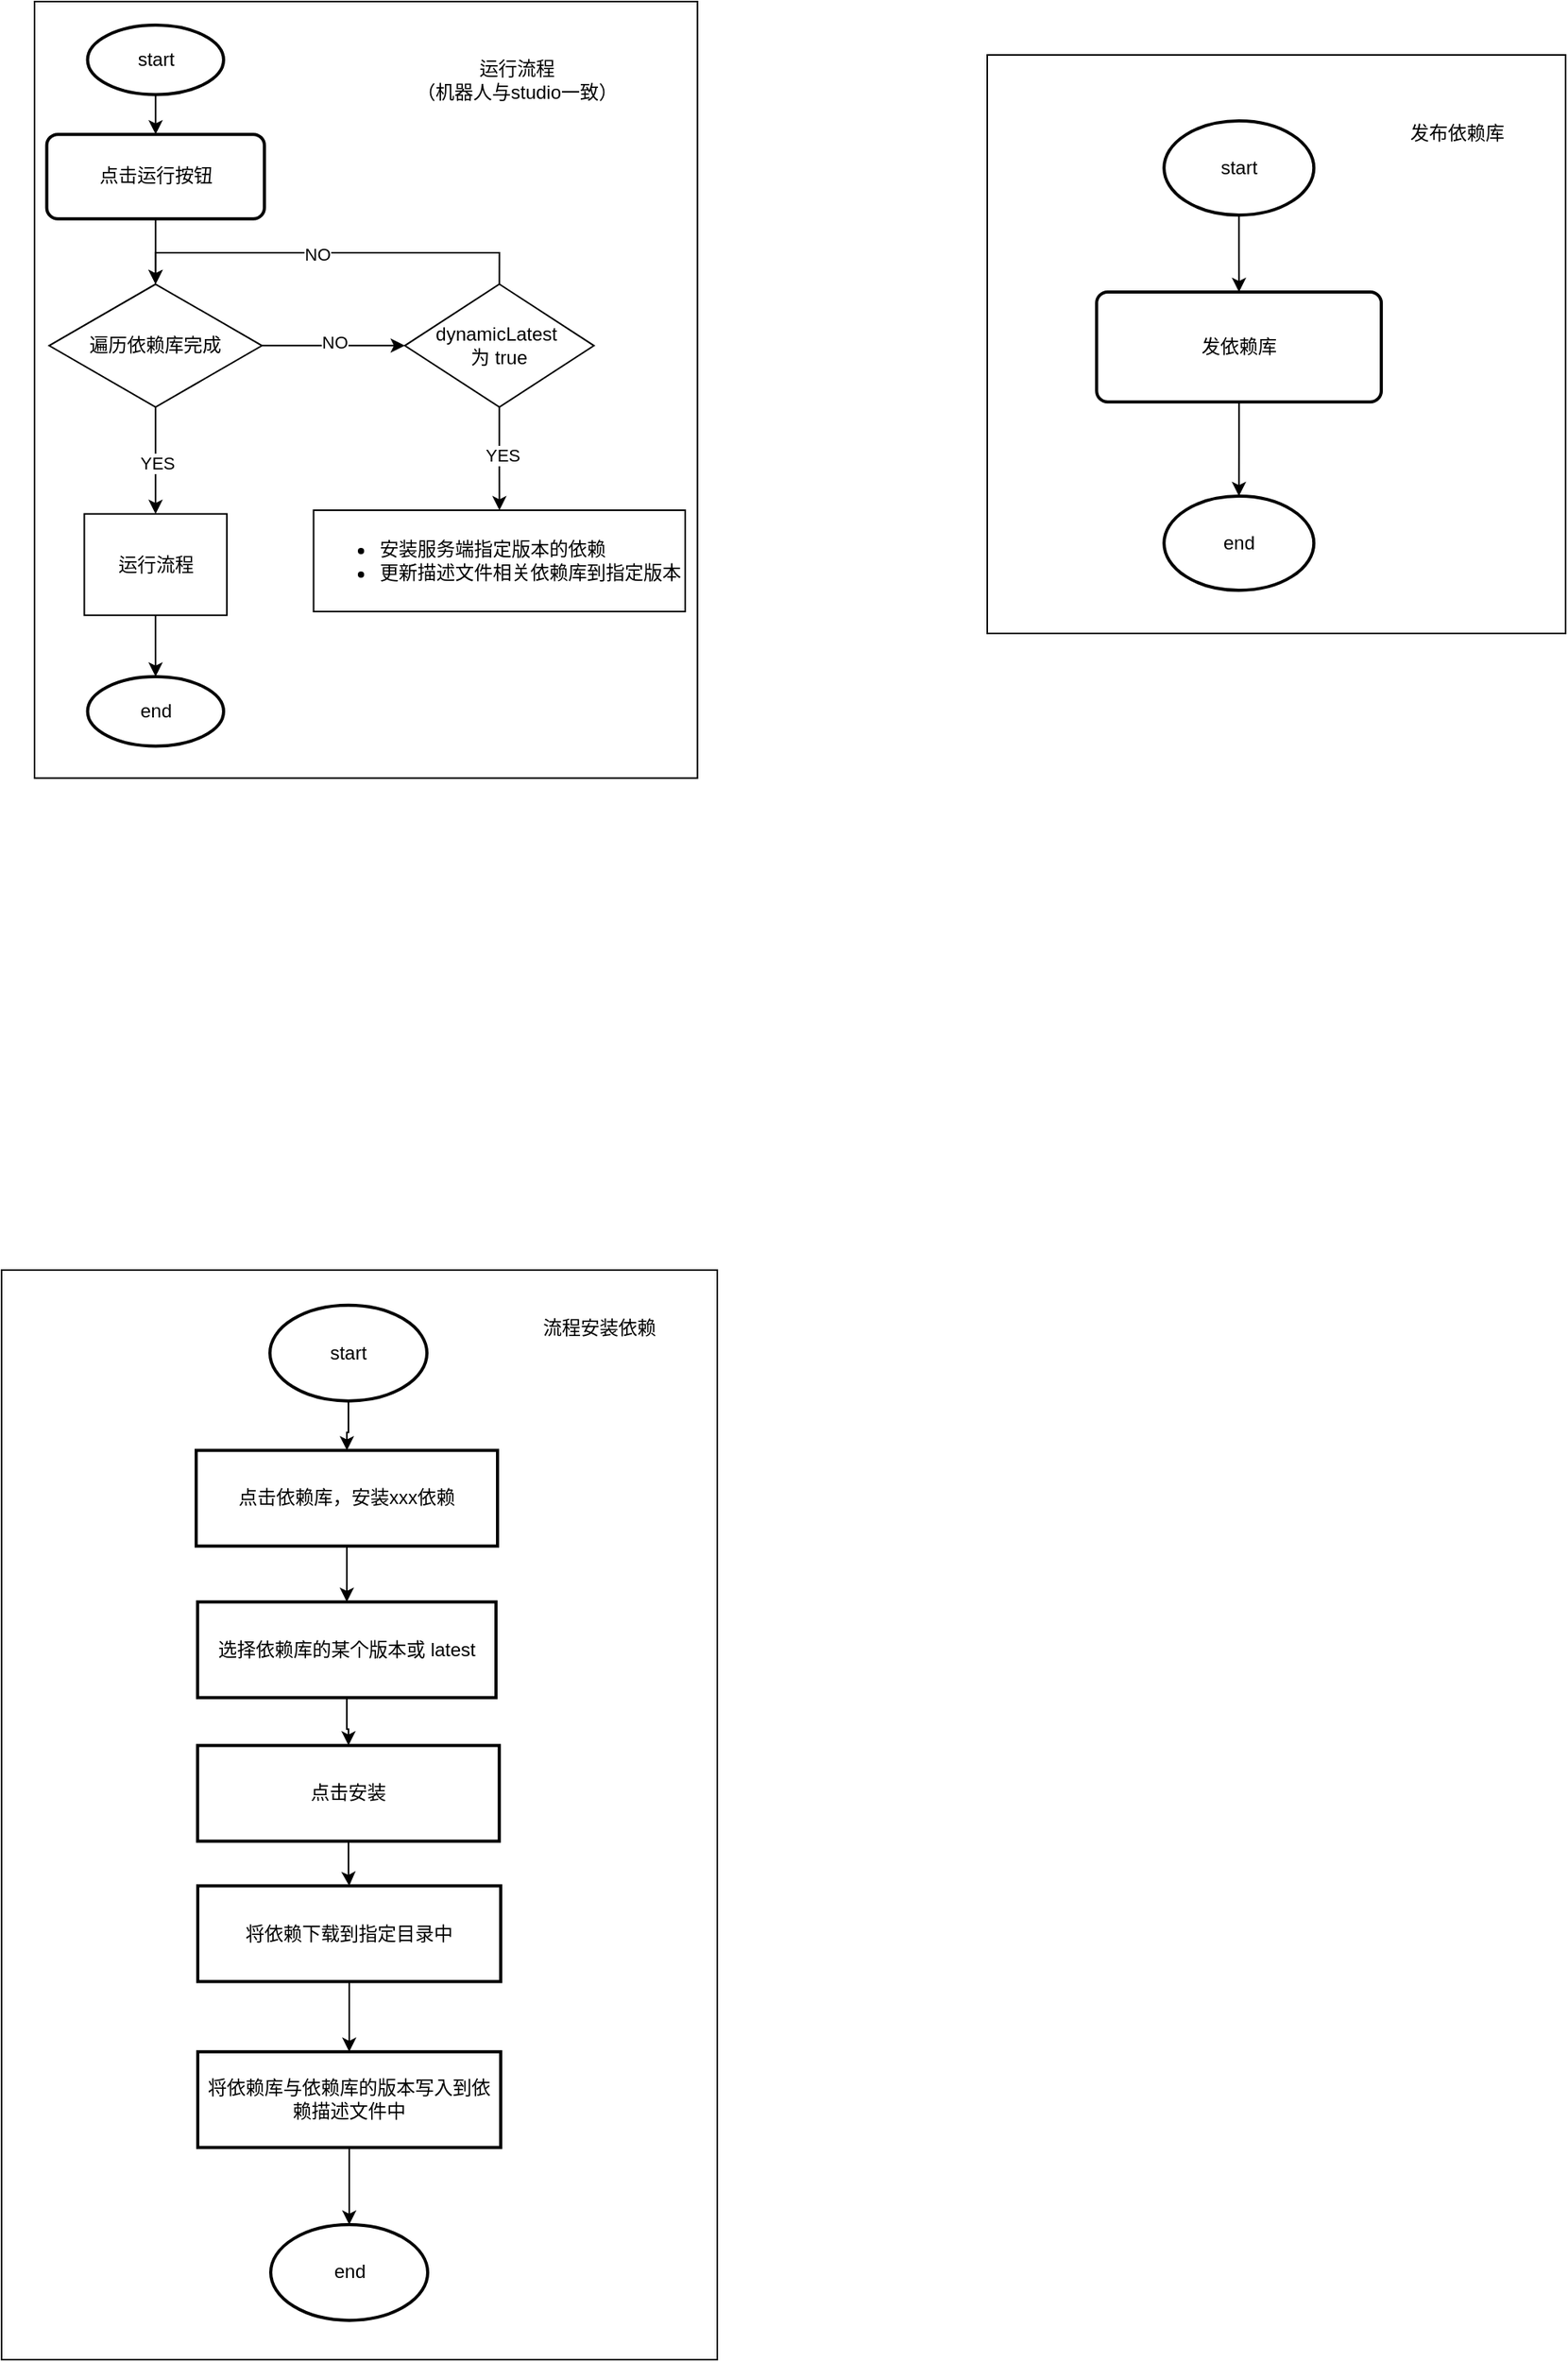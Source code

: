 <mxfile version="24.6.3" type="github">
  <diagram name="第 1 页" id="jzlJeiso7Pvc1WCV_yvY">
    <mxGraphModel dx="1034" dy="2113" grid="0" gridSize="10" guides="1" tooltips="1" connect="1" arrows="1" fold="1" page="1" pageScale="1" pageWidth="1169" pageHeight="827" math="0" shadow="0">
      <root>
        <mxCell id="0" />
        <mxCell id="1" parent="0" />
        <mxCell id="1U5JIpxvgaTDl-cOjemG-40" value="" style="group" parent="1" vertex="1" connectable="0">
          <mxGeometry x="715" y="-1538" width="368.455" height="368.455" as="geometry" />
        </mxCell>
        <mxCell id="1U5JIpxvgaTDl-cOjemG-17" value="" style="whiteSpace=wrap;html=1;aspect=fixed;strokeColor=default;container=0;" parent="1U5JIpxvgaTDl-cOjemG-40" vertex="1">
          <mxGeometry width="368.455" height="368.455" as="geometry" />
        </mxCell>
        <mxCell id="1U5JIpxvgaTDl-cOjemG-1" value="start" style="strokeWidth=2;html=1;shape=mxgraph.flowchart.start_1;whiteSpace=wrap;movable=1;resizable=1;rotatable=1;deletable=1;editable=1;locked=0;connectable=1;container=0;" parent="1U5JIpxvgaTDl-cOjemG-40" vertex="1">
          <mxGeometry x="112.636" y="42" width="95.455" height="60" as="geometry" />
        </mxCell>
        <mxCell id="1U5JIpxvgaTDl-cOjemG-2" value="发依赖库" style="rounded=1;whiteSpace=wrap;html=1;absoluteArcSize=1;arcSize=14;strokeWidth=2;movable=1;resizable=1;rotatable=1;deletable=1;editable=1;locked=0;connectable=1;container=0;" parent="1U5JIpxvgaTDl-cOjemG-40" vertex="1">
          <mxGeometry x="69.682" y="151" width="181.364" height="70" as="geometry" />
        </mxCell>
        <mxCell id="1U5JIpxvgaTDl-cOjemG-38" value="" style="edgeStyle=orthogonalEdgeStyle;rounded=0;orthogonalLoop=1;jettySize=auto;html=1;" parent="1U5JIpxvgaTDl-cOjemG-40" source="1U5JIpxvgaTDl-cOjemG-1" target="1U5JIpxvgaTDl-cOjemG-2" edge="1">
          <mxGeometry relative="1" as="geometry" />
        </mxCell>
        <mxCell id="1U5JIpxvgaTDl-cOjemG-3" value="end" style="strokeWidth=2;html=1;shape=mxgraph.flowchart.start_1;whiteSpace=wrap;movable=1;resizable=1;rotatable=1;deletable=1;editable=1;locked=0;connectable=1;container=0;" parent="1U5JIpxvgaTDl-cOjemG-40" vertex="1">
          <mxGeometry x="112.636" y="281" width="95.455" height="60" as="geometry" />
        </mxCell>
        <mxCell id="1U5JIpxvgaTDl-cOjemG-39" value="" style="edgeStyle=orthogonalEdgeStyle;rounded=0;orthogonalLoop=1;jettySize=auto;html=1;" parent="1U5JIpxvgaTDl-cOjemG-40" source="1U5JIpxvgaTDl-cOjemG-2" target="1U5JIpxvgaTDl-cOjemG-3" edge="1">
          <mxGeometry relative="1" as="geometry" />
        </mxCell>
        <mxCell id="1U5JIpxvgaTDl-cOjemG-14" value="发布依赖库" style="text;html=1;strokeColor=none;fillColor=none;align=center;verticalAlign=middle;whiteSpace=wrap;rounded=0;container=0;" parent="1U5JIpxvgaTDl-cOjemG-40" vertex="1">
          <mxGeometry x="251.045" y="36" width="96.762" height="28.68" as="geometry" />
        </mxCell>
        <mxCell id="1U5JIpxvgaTDl-cOjemG-79" value="" style="group;strokeColor=default;" parent="1" vertex="1" connectable="0">
          <mxGeometry x="87" y="-764" width="456" height="694" as="geometry" />
        </mxCell>
        <mxCell id="1U5JIpxvgaTDl-cOjemG-58" value="start" style="strokeWidth=2;html=1;shape=mxgraph.flowchart.start_1;whiteSpace=wrap;strokeColor=default;" parent="1U5JIpxvgaTDl-cOjemG-79" vertex="1">
          <mxGeometry x="171" y="22.354" width="100" height="60.966" as="geometry" />
        </mxCell>
        <mxCell id="1U5JIpxvgaTDl-cOjemG-59" value="end" style="strokeWidth=2;html=1;shape=mxgraph.flowchart.start_1;whiteSpace=wrap;strokeColor=default;" parent="1U5JIpxvgaTDl-cOjemG-79" vertex="1">
          <mxGeometry x="171.5" y="608.004" width="100" height="60.966" as="geometry" />
        </mxCell>
        <mxCell id="1U5JIpxvgaTDl-cOjemG-61" value="点击依赖库，安装xxx依赖" style="whiteSpace=wrap;html=1;strokeWidth=2;" parent="1U5JIpxvgaTDl-cOjemG-79" vertex="1">
          <mxGeometry x="124" y="114.82" width="192" height="60.966" as="geometry" />
        </mxCell>
        <mxCell id="1U5JIpxvgaTDl-cOjemG-62" value="" style="edgeStyle=orthogonalEdgeStyle;rounded=0;orthogonalLoop=1;jettySize=auto;html=1;" parent="1U5JIpxvgaTDl-cOjemG-79" source="1U5JIpxvgaTDl-cOjemG-58" target="1U5JIpxvgaTDl-cOjemG-61" edge="1">
          <mxGeometry relative="1" as="geometry" />
        </mxCell>
        <mxCell id="1U5JIpxvgaTDl-cOjemG-63" value="选择依赖库的某个版本或 latest" style="whiteSpace=wrap;html=1;strokeWidth=2;" parent="1U5JIpxvgaTDl-cOjemG-79" vertex="1">
          <mxGeometry x="124.87" y="211.35" width="190.13" height="60.97" as="geometry" />
        </mxCell>
        <mxCell id="1U5JIpxvgaTDl-cOjemG-64" value="" style="edgeStyle=orthogonalEdgeStyle;rounded=0;orthogonalLoop=1;jettySize=auto;html=1;" parent="1U5JIpxvgaTDl-cOjemG-79" source="1U5JIpxvgaTDl-cOjemG-61" target="1U5JIpxvgaTDl-cOjemG-63" edge="1">
          <mxGeometry relative="1" as="geometry" />
        </mxCell>
        <mxCell id="1U5JIpxvgaTDl-cOjemG-65" value="点击安装" style="whiteSpace=wrap;html=1;strokeWidth=2;" parent="1U5JIpxvgaTDl-cOjemG-79" vertex="1">
          <mxGeometry x="124.87" y="302.799" width="192.25" height="60.966" as="geometry" />
        </mxCell>
        <mxCell id="1U5JIpxvgaTDl-cOjemG-66" value="" style="edgeStyle=orthogonalEdgeStyle;rounded=0;orthogonalLoop=1;jettySize=auto;html=1;" parent="1U5JIpxvgaTDl-cOjemG-79" source="1U5JIpxvgaTDl-cOjemG-63" target="1U5JIpxvgaTDl-cOjemG-65" edge="1">
          <mxGeometry relative="1" as="geometry" />
        </mxCell>
        <mxCell id="1U5JIpxvgaTDl-cOjemG-67" value="将依赖下载到指定目录中" style="whiteSpace=wrap;html=1;strokeWidth=2;strokeColor=default;" parent="1U5JIpxvgaTDl-cOjemG-79" vertex="1">
          <mxGeometry x="125" y="392.217" width="193" height="60.966" as="geometry" />
        </mxCell>
        <mxCell id="1U5JIpxvgaTDl-cOjemG-68" value="" style="edgeStyle=orthogonalEdgeStyle;rounded=0;orthogonalLoop=1;jettySize=auto;html=1;" parent="1U5JIpxvgaTDl-cOjemG-79" source="1U5JIpxvgaTDl-cOjemG-65" target="1U5JIpxvgaTDl-cOjemG-67" edge="1">
          <mxGeometry relative="1" as="geometry" />
        </mxCell>
        <mxCell id="1U5JIpxvgaTDl-cOjemG-74" value="" style="edgeStyle=orthogonalEdgeStyle;rounded=0;orthogonalLoop=1;jettySize=auto;html=1;" parent="1U5JIpxvgaTDl-cOjemG-79" source="1U5JIpxvgaTDl-cOjemG-72" target="1U5JIpxvgaTDl-cOjemG-59" edge="1">
          <mxGeometry relative="1" as="geometry" />
        </mxCell>
        <mxCell id="1U5JIpxvgaTDl-cOjemG-72" value="将依赖库与依赖库的版本写入到依赖描述文件中" style="whiteSpace=wrap;html=1;strokeWidth=2;strokeColor=default;" parent="1U5JIpxvgaTDl-cOjemG-79" vertex="1">
          <mxGeometry x="125" y="497.892" width="193" height="60.966" as="geometry" />
        </mxCell>
        <mxCell id="1U5JIpxvgaTDl-cOjemG-73" value="" style="edgeStyle=orthogonalEdgeStyle;rounded=0;orthogonalLoop=1;jettySize=auto;html=1;" parent="1U5JIpxvgaTDl-cOjemG-79" source="1U5JIpxvgaTDl-cOjemG-67" target="1U5JIpxvgaTDl-cOjemG-72" edge="1">
          <mxGeometry relative="1" as="geometry" />
        </mxCell>
        <mxCell id="1U5JIpxvgaTDl-cOjemG-80" value="流程安装依赖" style="text;html=1;strokeColor=none;fillColor=none;align=center;verticalAlign=middle;whiteSpace=wrap;rounded=0;" parent="1U5JIpxvgaTDl-cOjemG-79" vertex="1">
          <mxGeometry x="323" y="22.35" width="116" height="30" as="geometry" />
        </mxCell>
        <mxCell id="1LkYGA2Oof052tDp7pS_-40" value="" style="group;strokeColor=default;" parent="1" vertex="1" connectable="0">
          <mxGeometry x="108" y="-1572" width="422.35" height="494.64" as="geometry" />
        </mxCell>
        <mxCell id="1U5JIpxvgaTDl-cOjemG-36" value="" style="edgeStyle=orthogonalEdgeStyle;rounded=0;orthogonalLoop=1;jettySize=auto;html=1;" parent="1LkYGA2Oof052tDp7pS_-40" source="1U5JIpxvgaTDl-cOjemG-4" target="1U5JIpxvgaTDl-cOjemG-5" edge="1">
          <mxGeometry relative="1" as="geometry" />
        </mxCell>
        <mxCell id="1U5JIpxvgaTDl-cOjemG-4" value="start" style="strokeWidth=2;html=1;shape=mxgraph.flowchart.start_1;whiteSpace=wrap;" parent="1LkYGA2Oof052tDp7pS_-40" vertex="1">
          <mxGeometry x="33.791" y="15" width="86.665" height="44.236" as="geometry" />
        </mxCell>
        <mxCell id="1LkYGA2Oof052tDp7pS_-6" value="" style="edgeStyle=orthogonalEdgeStyle;rounded=0;orthogonalLoop=1;jettySize=auto;html=1;entryX=0.5;entryY=0;entryDx=0;entryDy=0;" parent="1LkYGA2Oof052tDp7pS_-40" source="1U5JIpxvgaTDl-cOjemG-5" target="1LkYGA2Oof052tDp7pS_-27" edge="1">
          <mxGeometry relative="1" as="geometry">
            <mxPoint x="69.329" y="174.295" as="targetPoint" />
          </mxGeometry>
        </mxCell>
        <mxCell id="1U5JIpxvgaTDl-cOjemG-5" value="点击运行按钮" style="rounded=1;whiteSpace=wrap;html=1;absoluteArcSize=1;arcSize=14;strokeWidth=2;" parent="1LkYGA2Oof052tDp7pS_-40" vertex="1">
          <mxGeometry x="7.79" y="84.57" width="138.657" height="53.779" as="geometry" />
        </mxCell>
        <mxCell id="1U5JIpxvgaTDl-cOjemG-26" value="运行流程&lt;br&gt;（机器人与studio一致）" style="text;html=1;strokeColor=none;fillColor=none;align=center;verticalAlign=middle;whiteSpace=wrap;rounded=0;" parent="1LkYGA2Oof052tDp7pS_-40" vertex="1">
          <mxGeometry x="206.138" y="33.414" width="202.631" height="32.264" as="geometry" />
        </mxCell>
        <mxCell id="1U5JIpxvgaTDl-cOjemG-28" value="&lt;ul&gt;&lt;li&gt;安装服务端指定版本的依赖&lt;/li&gt;&lt;li&gt;更新描述文件相关依赖库到指定版本&lt;/li&gt;&lt;/ul&gt;" style="whiteSpace=wrap;html=1;align=left;" parent="1LkYGA2Oof052tDp7pS_-40" vertex="1">
          <mxGeometry x="177.787" y="324.002" width="236.783" height="64.54" as="geometry" />
        </mxCell>
        <mxCell id="1U5JIpxvgaTDl-cOjemG-34" value="" style="edgeStyle=orthogonalEdgeStyle;rounded=0;orthogonalLoop=1;jettySize=auto;html=1;entryX=0.5;entryY=0;entryDx=0;entryDy=0;entryPerimeter=0;" parent="1LkYGA2Oof052tDp7pS_-40" source="1U5JIpxvgaTDl-cOjemG-31" target="1LkYGA2Oof052tDp7pS_-43" edge="1">
          <mxGeometry relative="1" as="geometry">
            <mxPoint x="77.174" y="434.0" as="targetPoint" />
          </mxGeometry>
        </mxCell>
        <mxCell id="1U5JIpxvgaTDl-cOjemG-31" value="运行流程" style="whiteSpace=wrap;html=1;" parent="1LkYGA2Oof052tDp7pS_-40" vertex="1">
          <mxGeometry x="31.721" y="326.336" width="90.833" height="64.534" as="geometry" />
        </mxCell>
        <mxCell id="1LkYGA2Oof052tDp7pS_-32" value="" style="edgeStyle=orthogonalEdgeStyle;rounded=0;orthogonalLoop=1;jettySize=auto;html=1;" parent="1LkYGA2Oof052tDp7pS_-40" source="1LkYGA2Oof052tDp7pS_-27" target="1LkYGA2Oof052tDp7pS_-31" edge="1">
          <mxGeometry relative="1" as="geometry" />
        </mxCell>
        <mxCell id="1LkYGA2Oof052tDp7pS_-34" value="NO" style="edgeLabel;html=1;align=center;verticalAlign=middle;resizable=0;points=[];" parent="1LkYGA2Oof052tDp7pS_-32" vertex="1" connectable="0">
          <mxGeometry x="-0.002" y="2" relative="1" as="geometry">
            <mxPoint as="offset" />
          </mxGeometry>
        </mxCell>
        <mxCell id="1LkYGA2Oof052tDp7pS_-38" value="" style="edgeStyle=orthogonalEdgeStyle;rounded=0;orthogonalLoop=1;jettySize=auto;html=1;" parent="1LkYGA2Oof052tDp7pS_-40" source="1LkYGA2Oof052tDp7pS_-27" target="1U5JIpxvgaTDl-cOjemG-31" edge="1">
          <mxGeometry relative="1" as="geometry" />
        </mxCell>
        <mxCell id="1LkYGA2Oof052tDp7pS_-39" value="YES" style="edgeLabel;html=1;align=center;verticalAlign=middle;resizable=0;points=[];" parent="1LkYGA2Oof052tDp7pS_-38" vertex="1" connectable="0">
          <mxGeometry x="0.025" y="1" relative="1" as="geometry">
            <mxPoint as="offset" />
          </mxGeometry>
        </mxCell>
        <mxCell id="1LkYGA2Oof052tDp7pS_-27" value="遍历依赖库完成" style="rhombus;whiteSpace=wrap;html=1;" parent="1LkYGA2Oof052tDp7pS_-40" vertex="1">
          <mxGeometry x="9.337" y="180.003" width="135.569" height="78.294" as="geometry" />
        </mxCell>
        <mxCell id="1LkYGA2Oof052tDp7pS_-35" style="edgeStyle=orthogonalEdgeStyle;rounded=0;orthogonalLoop=1;jettySize=auto;html=1;exitX=0.5;exitY=0;exitDx=0;exitDy=0;entryX=0.5;entryY=0;entryDx=0;entryDy=0;" parent="1LkYGA2Oof052tDp7pS_-40" source="1LkYGA2Oof052tDp7pS_-31" target="1LkYGA2Oof052tDp7pS_-27" edge="1">
          <mxGeometry relative="1" as="geometry" />
        </mxCell>
        <mxCell id="1LkYGA2Oof052tDp7pS_-37" value="NO" style="edgeLabel;html=1;align=center;verticalAlign=middle;resizable=0;points=[];" parent="1LkYGA2Oof052tDp7pS_-35" vertex="1" connectable="0">
          <mxGeometry x="0.049" y="1" relative="1" as="geometry">
            <mxPoint as="offset" />
          </mxGeometry>
        </mxCell>
        <mxCell id="1LkYGA2Oof052tDp7pS_-36" value="" style="edgeStyle=orthogonalEdgeStyle;rounded=0;orthogonalLoop=1;jettySize=auto;html=1;" parent="1LkYGA2Oof052tDp7pS_-40" source="1LkYGA2Oof052tDp7pS_-31" target="1U5JIpxvgaTDl-cOjemG-28" edge="1">
          <mxGeometry relative="1" as="geometry" />
        </mxCell>
        <mxCell id="1LkYGA2Oof052tDp7pS_-45" value="YES" style="edgeLabel;html=1;align=center;verticalAlign=middle;resizable=0;points=[];" parent="1LkYGA2Oof052tDp7pS_-36" vertex="1" connectable="0">
          <mxGeometry x="-0.065" y="2" relative="1" as="geometry">
            <mxPoint as="offset" />
          </mxGeometry>
        </mxCell>
        <mxCell id="1LkYGA2Oof052tDp7pS_-31" value="dynamicLatest&amp;nbsp;&lt;div&gt;为 true&lt;/div&gt;" style="rhombus;whiteSpace=wrap;html=1;" parent="1LkYGA2Oof052tDp7pS_-40" vertex="1">
          <mxGeometry x="235.926" y="180.003" width="120.499" height="78.294" as="geometry" />
        </mxCell>
        <mxCell id="1LkYGA2Oof052tDp7pS_-43" value="end" style="strokeWidth=2;html=1;shape=mxgraph.flowchart.start_1;whiteSpace=wrap;" parent="1LkYGA2Oof052tDp7pS_-40" vertex="1">
          <mxGeometry x="33.801" y="430" width="86.665" height="44.236" as="geometry" />
        </mxCell>
      </root>
    </mxGraphModel>
  </diagram>
</mxfile>
